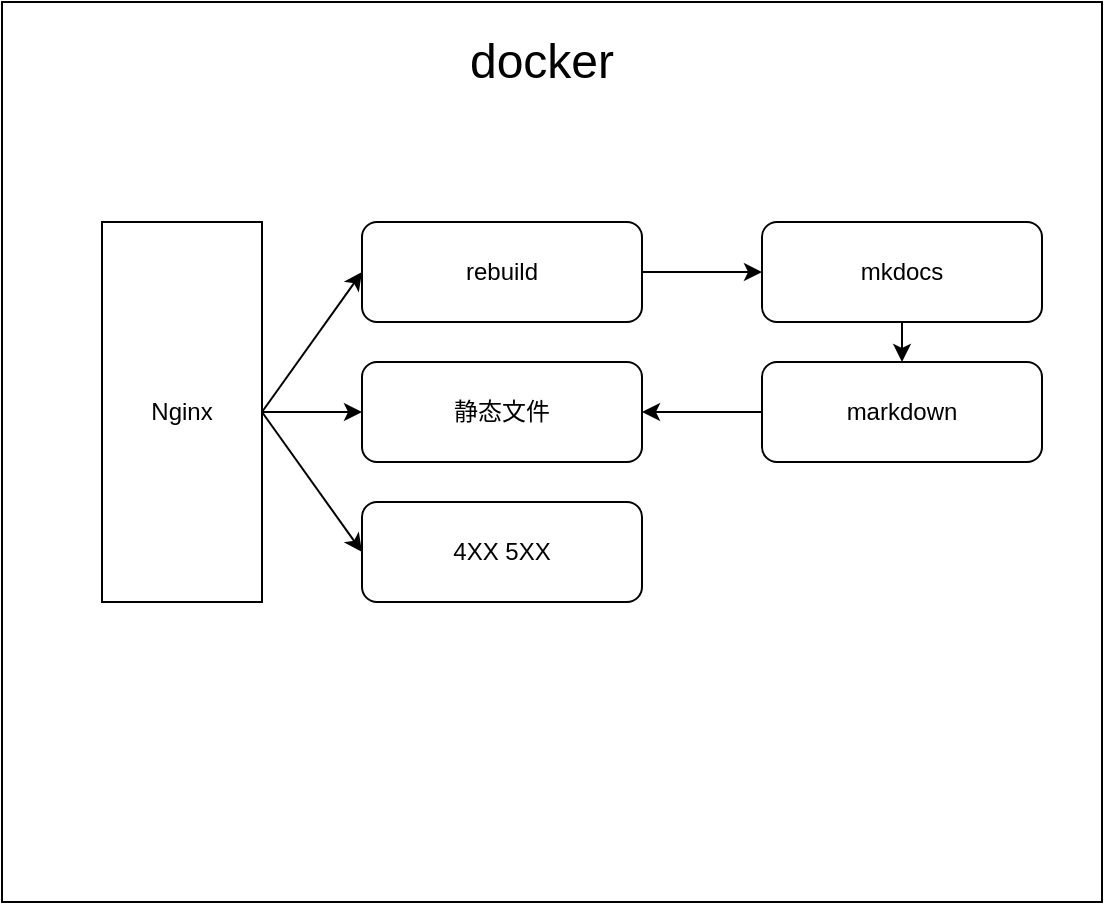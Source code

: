<mxfile version="26.0.11">
  <diagram name="第 1 页" id="3HhJ0oC6Rnvjwi23qlxe">
    <mxGraphModel dx="1216" dy="567" grid="1" gridSize="10" guides="1" tooltips="1" connect="1" arrows="1" fold="1" page="1" pageScale="1" pageWidth="4800" pageHeight="4800" math="0" shadow="0">
      <root>
        <mxCell id="0" />
        <mxCell id="1" parent="0" />
        <mxCell id="a4pm1cC5Z6HbGnXKBDq_-6" value="" style="rounded=0;whiteSpace=wrap;html=1;" vertex="1" parent="1">
          <mxGeometry x="1120" y="480" width="550" height="450" as="geometry" />
        </mxCell>
        <mxCell id="a4pm1cC5Z6HbGnXKBDq_-8" value="&lt;font style=&quot;font-size: 24px;&quot;&gt;docker&lt;/font&gt;" style="text;html=1;align=center;verticalAlign=middle;whiteSpace=wrap;rounded=0;" vertex="1" parent="1">
          <mxGeometry x="1120" y="490" width="540" height="40" as="geometry" />
        </mxCell>
        <mxCell id="a4pm1cC5Z6HbGnXKBDq_-21" style="rounded=0;orthogonalLoop=1;jettySize=auto;html=1;exitX=1;exitY=0.5;exitDx=0;exitDy=0;entryX=0;entryY=0.5;entryDx=0;entryDy=0;" edge="1" parent="1" source="a4pm1cC5Z6HbGnXKBDq_-12" target="a4pm1cC5Z6HbGnXKBDq_-14">
          <mxGeometry relative="1" as="geometry" />
        </mxCell>
        <mxCell id="a4pm1cC5Z6HbGnXKBDq_-26" value="" style="edgeStyle=orthogonalEdgeStyle;rounded=0;orthogonalLoop=1;jettySize=auto;html=1;" edge="1" parent="1" source="a4pm1cC5Z6HbGnXKBDq_-12" target="a4pm1cC5Z6HbGnXKBDq_-16">
          <mxGeometry relative="1" as="geometry" />
        </mxCell>
        <mxCell id="a4pm1cC5Z6HbGnXKBDq_-27" style="rounded=0;orthogonalLoop=1;jettySize=auto;html=1;exitX=1;exitY=0.5;exitDx=0;exitDy=0;entryX=0;entryY=0.5;entryDx=0;entryDy=0;" edge="1" parent="1" source="a4pm1cC5Z6HbGnXKBDq_-12" target="a4pm1cC5Z6HbGnXKBDq_-18">
          <mxGeometry relative="1" as="geometry" />
        </mxCell>
        <mxCell id="a4pm1cC5Z6HbGnXKBDq_-12" value="Nginx" style="rounded=0;whiteSpace=wrap;html=1;" vertex="1" parent="1">
          <mxGeometry x="1170" y="590" width="80" height="190" as="geometry" />
        </mxCell>
        <mxCell id="a4pm1cC5Z6HbGnXKBDq_-22" style="edgeStyle=orthogonalEdgeStyle;rounded=0;orthogonalLoop=1;jettySize=auto;html=1;exitX=1;exitY=0.5;exitDx=0;exitDy=0;entryX=0;entryY=0.5;entryDx=0;entryDy=0;" edge="1" parent="1" source="a4pm1cC5Z6HbGnXKBDq_-14" target="a4pm1cC5Z6HbGnXKBDq_-15">
          <mxGeometry relative="1" as="geometry" />
        </mxCell>
        <mxCell id="a4pm1cC5Z6HbGnXKBDq_-14" value="rebuild" style="rounded=1;whiteSpace=wrap;html=1;" vertex="1" parent="1">
          <mxGeometry x="1300" y="590" width="140" height="50" as="geometry" />
        </mxCell>
        <mxCell id="a4pm1cC5Z6HbGnXKBDq_-24" style="edgeStyle=orthogonalEdgeStyle;rounded=0;orthogonalLoop=1;jettySize=auto;html=1;exitX=0.5;exitY=1;exitDx=0;exitDy=0;entryX=0.5;entryY=0;entryDx=0;entryDy=0;" edge="1" parent="1" source="a4pm1cC5Z6HbGnXKBDq_-15" target="a4pm1cC5Z6HbGnXKBDq_-20">
          <mxGeometry relative="1" as="geometry" />
        </mxCell>
        <mxCell id="a4pm1cC5Z6HbGnXKBDq_-15" value="mkdocs" style="rounded=1;whiteSpace=wrap;html=1;" vertex="1" parent="1">
          <mxGeometry x="1500" y="590" width="140" height="50" as="geometry" />
        </mxCell>
        <mxCell id="a4pm1cC5Z6HbGnXKBDq_-16" value="静态文件" style="rounded=1;whiteSpace=wrap;html=1;" vertex="1" parent="1">
          <mxGeometry x="1300" y="660" width="140" height="50" as="geometry" />
        </mxCell>
        <mxCell id="a4pm1cC5Z6HbGnXKBDq_-18" value="4XX 5XX" style="rounded=1;whiteSpace=wrap;html=1;" vertex="1" parent="1">
          <mxGeometry x="1300" y="730" width="140" height="50" as="geometry" />
        </mxCell>
        <mxCell id="a4pm1cC5Z6HbGnXKBDq_-25" style="edgeStyle=orthogonalEdgeStyle;rounded=0;orthogonalLoop=1;jettySize=auto;html=1;exitX=0;exitY=0.5;exitDx=0;exitDy=0;" edge="1" parent="1" source="a4pm1cC5Z6HbGnXKBDq_-20" target="a4pm1cC5Z6HbGnXKBDq_-16">
          <mxGeometry relative="1" as="geometry" />
        </mxCell>
        <mxCell id="a4pm1cC5Z6HbGnXKBDq_-20" value="markdown" style="rounded=1;whiteSpace=wrap;html=1;" vertex="1" parent="1">
          <mxGeometry x="1500" y="660" width="140" height="50" as="geometry" />
        </mxCell>
      </root>
    </mxGraphModel>
  </diagram>
</mxfile>
